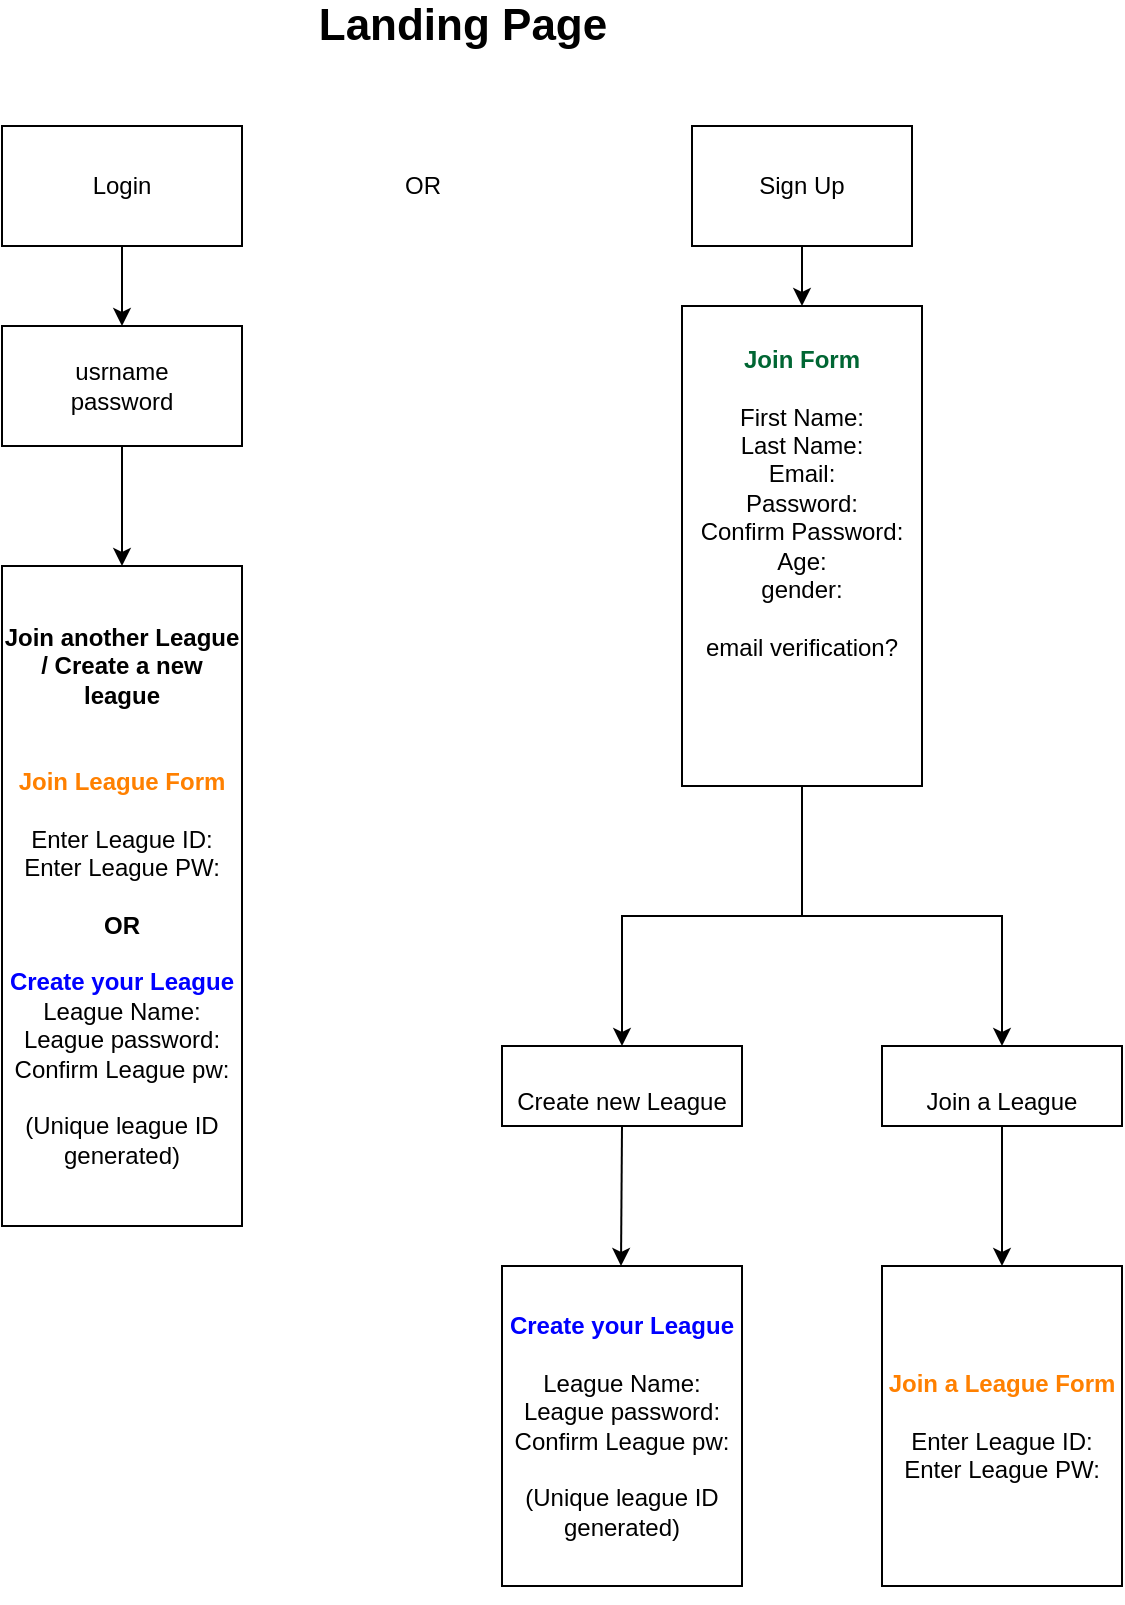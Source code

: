 <mxfile version="13.10.0" type="github"><diagram id="KpA6Tll9pB-IO_HKUqk9" name="Page-1"><mxGraphModel dx="1350" dy="774" grid="1" gridSize="10" guides="1" tooltips="1" connect="1" arrows="1" fold="1" page="1" pageScale="1" pageWidth="850" pageHeight="1100" math="0" shadow="0"><root><mxCell id="0"/><mxCell id="1" parent="0"/><mxCell id="0t_WpGT8Qmphxws5yly6-14" style="edgeStyle=orthogonalEdgeStyle;rounded=0;orthogonalLoop=1;jettySize=auto;html=1;" edge="1" parent="1" source="0t_WpGT8Qmphxws5yly6-1" target="0t_WpGT8Qmphxws5yly6-5"><mxGeometry relative="1" as="geometry"/></mxCell><mxCell id="0t_WpGT8Qmphxws5yly6-1" value="Login" style="whiteSpace=wrap;html=1;" vertex="1" parent="1"><mxGeometry x="120" y="100" width="120" height="60" as="geometry"/></mxCell><mxCell id="0t_WpGT8Qmphxws5yly6-29" style="edgeStyle=orthogonalEdgeStyle;rounded=0;orthogonalLoop=1;jettySize=auto;html=1;exitX=0.5;exitY=1;exitDx=0;exitDy=0;" edge="1" parent="1" source="0t_WpGT8Qmphxws5yly6-2" target="0t_WpGT8Qmphxws5yly6-28"><mxGeometry relative="1" as="geometry"/></mxCell><mxCell id="0t_WpGT8Qmphxws5yly6-2" value="Sign Up" style="whiteSpace=wrap;html=1;" vertex="1" parent="1"><mxGeometry x="465" y="100" width="110" height="60" as="geometry"/></mxCell><mxCell id="0t_WpGT8Qmphxws5yly6-15" style="edgeStyle=orthogonalEdgeStyle;rounded=0;orthogonalLoop=1;jettySize=auto;html=1;exitX=0.5;exitY=1;exitDx=0;exitDy=0;entryX=0.5;entryY=0;entryDx=0;entryDy=0;" edge="1" parent="1" source="0t_WpGT8Qmphxws5yly6-25"><mxGeometry relative="1" as="geometry"><mxPoint x="429.5" y="640" as="sourcePoint"/><mxPoint x="429.5" y="670" as="targetPoint"/></mxGeometry></mxCell><mxCell id="0t_WpGT8Qmphxws5yly6-30" style="edgeStyle=orthogonalEdgeStyle;rounded=0;orthogonalLoop=1;jettySize=auto;html=1;exitX=0.5;exitY=1;exitDx=0;exitDy=0;entryX=0.5;entryY=0;entryDx=0;entryDy=0;" edge="1" parent="1" source="0t_WpGT8Qmphxws5yly6-4" target="0t_WpGT8Qmphxws5yly6-27"><mxGeometry relative="1" as="geometry"/></mxCell><mxCell id="0t_WpGT8Qmphxws5yly6-4" value="&amp;nbsp;&lt;br&gt;Join a League" style="whiteSpace=wrap;html=1;" vertex="1" parent="1"><mxGeometry x="560" y="560" width="120" height="40" as="geometry"/></mxCell><mxCell id="0t_WpGT8Qmphxws5yly6-21" style="edgeStyle=orthogonalEdgeStyle;rounded=0;orthogonalLoop=1;jettySize=auto;html=1;exitX=0.5;exitY=1;exitDx=0;exitDy=0;entryX=0.5;entryY=0;entryDx=0;entryDy=0;" edge="1" parent="1" source="0t_WpGT8Qmphxws5yly6-5" target="0t_WpGT8Qmphxws5yly6-20"><mxGeometry relative="1" as="geometry"/></mxCell><mxCell id="0t_WpGT8Qmphxws5yly6-5" value="usrname&lt;br&gt;password" style="whiteSpace=wrap;html=1;" vertex="1" parent="1"><mxGeometry x="120" y="200" width="120" height="60" as="geometry"/></mxCell><mxCell id="0t_WpGT8Qmphxws5yly6-13" value="OR" style="text;html=1;align=center;verticalAlign=middle;resizable=0;points=[];autosize=1;" vertex="1" parent="1"><mxGeometry x="315" y="120" width="30" height="20" as="geometry"/></mxCell><mxCell id="0t_WpGT8Qmphxws5yly6-20" value="&lt;b&gt;Join another League / Create a new league&lt;br&gt;&lt;br&gt;&lt;br&gt;&lt;font color=&quot;#ff8000&quot;&gt;Join League Form&lt;br&gt;&lt;/font&gt;&lt;br&gt;&lt;/b&gt;Enter League ID:&lt;br&gt;Enter League PW:&lt;br&gt;&lt;b&gt;&lt;br&gt;OR&lt;br&gt;&lt;br&gt;&lt;/b&gt;&lt;b&gt;&lt;font color=&quot;#0000ff&quot;&gt;Create your League&lt;br&gt;&lt;/font&gt;&lt;/b&gt;League Name:&lt;br&gt;League password:&lt;br&gt;Confirm League pw:&lt;br&gt;&lt;br&gt;(Unique league ID generated)&lt;b&gt;&lt;br&gt;&lt;/b&gt;" style="whiteSpace=wrap;html=1;" vertex="1" parent="1"><mxGeometry x="120" y="320" width="120" height="330" as="geometry"/></mxCell><mxCell id="0t_WpGT8Qmphxws5yly6-23" value="&lt;b&gt;&lt;font style=&quot;font-size: 22px&quot;&gt;Landing Page&lt;/font&gt;&lt;/b&gt;" style="text;html=1;align=center;verticalAlign=middle;resizable=0;points=[];autosize=1;" vertex="1" parent="1"><mxGeometry x="270" y="40" width="160" height="20" as="geometry"/></mxCell><mxCell id="0t_WpGT8Qmphxws5yly6-25" value="&lt;br&gt;Create new League" style="whiteSpace=wrap;html=1;" vertex="1" parent="1"><mxGeometry x="370" y="560" width="120" height="40" as="geometry"/></mxCell><mxCell id="0t_WpGT8Qmphxws5yly6-26" value="&lt;b&gt;&lt;font color=&quot;#0000ff&quot;&gt;Create your League&lt;/font&gt;&lt;br&gt;&lt;/b&gt;&lt;br&gt;&lt;span&gt;League Name:&lt;/span&gt;&lt;br&gt;&lt;span&gt;League password:&lt;/span&gt;&lt;br&gt;&lt;span&gt;Confirm League pw:&lt;/span&gt;&lt;br&gt;&lt;br&gt;&lt;span&gt;(Unique league ID generated)&lt;/span&gt;" style="whiteSpace=wrap;html=1;" vertex="1" parent="1"><mxGeometry x="370" y="670" width="120" height="160" as="geometry"/></mxCell><mxCell id="0t_WpGT8Qmphxws5yly6-27" value="&lt;b&gt;&lt;font color=&quot;#ff8000&quot;&gt;Join a League Form&lt;/font&gt;&lt;/b&gt;&lt;br&gt;&lt;br&gt;Enter League ID:&lt;br&gt;Enter League PW:" style="whiteSpace=wrap;html=1;" vertex="1" parent="1"><mxGeometry x="560" y="670" width="120" height="160" as="geometry"/></mxCell><mxCell id="0t_WpGT8Qmphxws5yly6-31" style="edgeStyle=orthogonalEdgeStyle;rounded=0;orthogonalLoop=1;jettySize=auto;html=1;entryX=0.5;entryY=0;entryDx=0;entryDy=0;" edge="1" parent="1" source="0t_WpGT8Qmphxws5yly6-28" target="0t_WpGT8Qmphxws5yly6-25"><mxGeometry relative="1" as="geometry"/></mxCell><mxCell id="0t_WpGT8Qmphxws5yly6-32" style="edgeStyle=orthogonalEdgeStyle;rounded=0;orthogonalLoop=1;jettySize=auto;html=1;exitX=0.75;exitY=1;exitDx=0;exitDy=0;entryX=0.5;entryY=0;entryDx=0;entryDy=0;" edge="1" parent="1" source="0t_WpGT8Qmphxws5yly6-28" target="0t_WpGT8Qmphxws5yly6-4"><mxGeometry relative="1" as="geometry"><Array as="points"><mxPoint x="520" y="430"/><mxPoint x="520" y="495"/><mxPoint x="620" y="495"/></Array></mxGeometry></mxCell><mxCell id="0t_WpGT8Qmphxws5yly6-28" value="&lt;b&gt;&lt;font color=&quot;#006633&quot;&gt;Join Form&lt;/font&gt;&lt;/b&gt;&lt;br&gt;&lt;br&gt;First Name:&lt;br&gt;Last Name:&lt;br&gt;Email:&lt;br&gt;Password:&lt;br&gt;Confirm Password:&lt;br&gt;Age:&lt;br&gt;gender:&lt;br&gt;&lt;br&gt;email verification?&lt;br&gt;&lt;br&gt;&lt;br&gt;&lt;br&gt;" style="whiteSpace=wrap;html=1;" vertex="1" parent="1"><mxGeometry x="460" y="190" width="120" height="240" as="geometry"/></mxCell><mxCell id="0t_WpGT8Qmphxws5yly6-33" style="edgeStyle=orthogonalEdgeStyle;rounded=0;orthogonalLoop=1;jettySize=auto;html=1;exitX=0.5;exitY=1;exitDx=0;exitDy=0;" edge="1" parent="1" source="0t_WpGT8Qmphxws5yly6-27" target="0t_WpGT8Qmphxws5yly6-27"><mxGeometry relative="1" as="geometry"/></mxCell></root></mxGraphModel></diagram></mxfile>